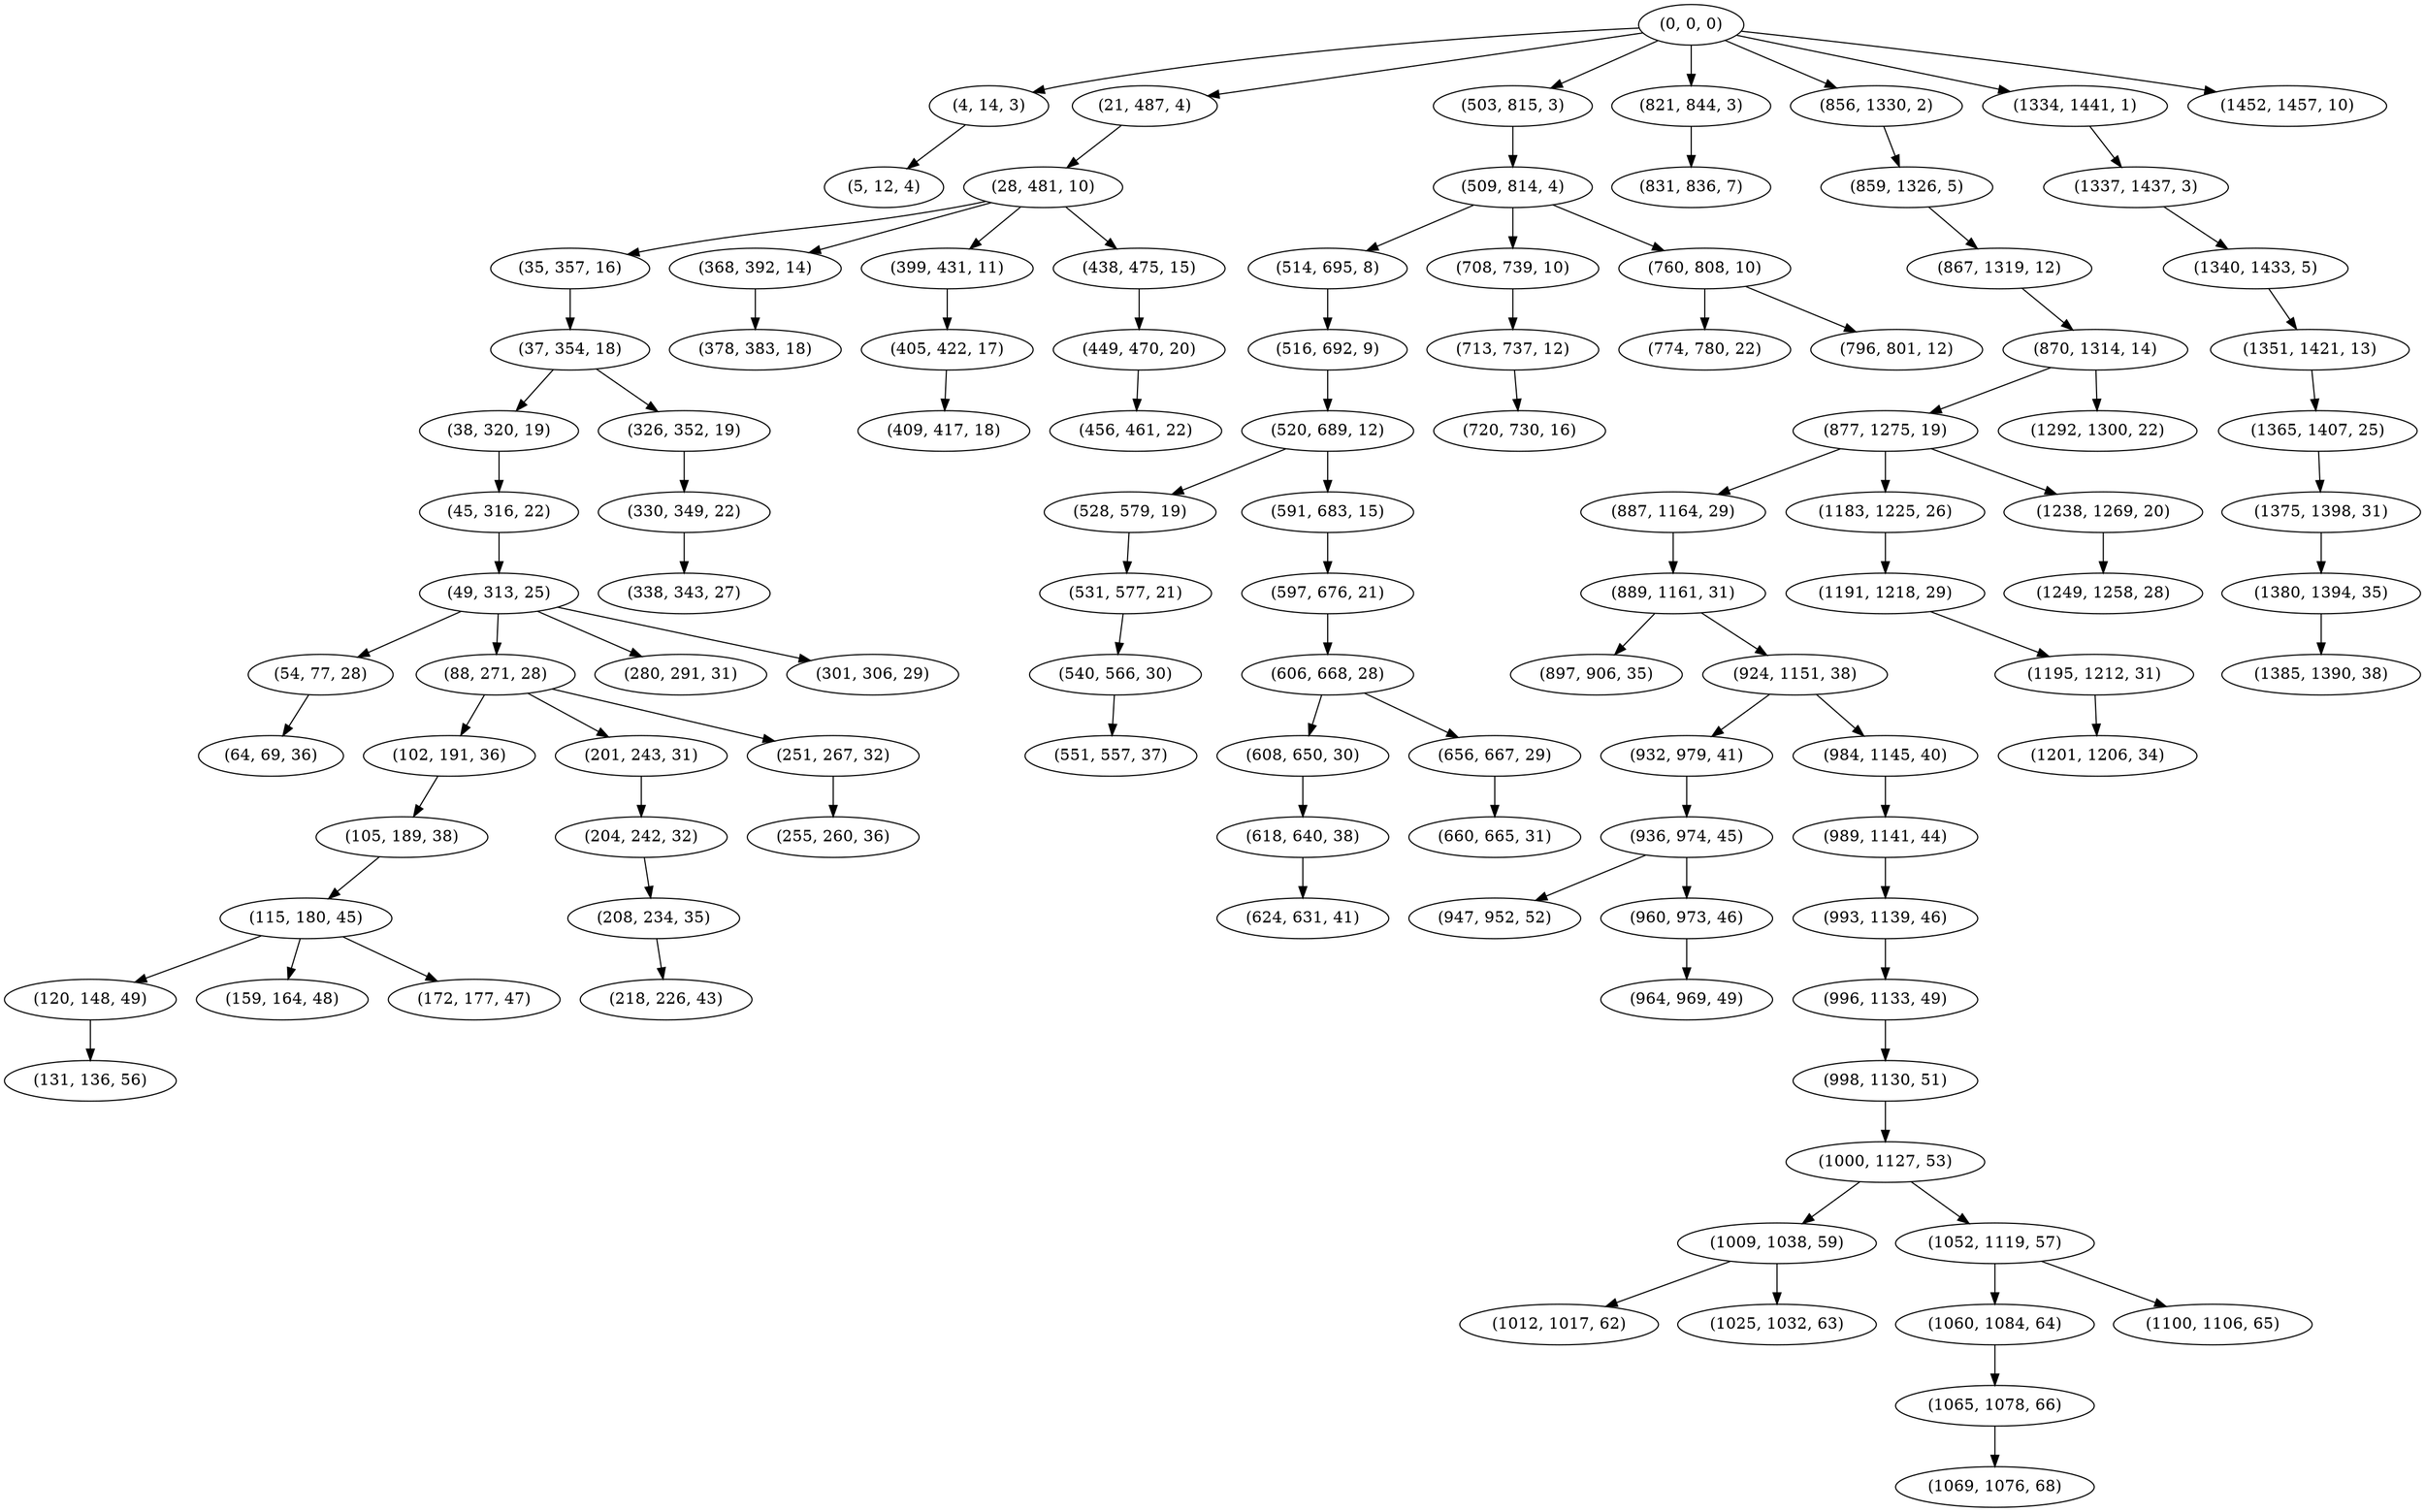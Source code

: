 digraph tree {
    "(0, 0, 0)";
    "(4, 14, 3)";
    "(5, 12, 4)";
    "(21, 487, 4)";
    "(28, 481, 10)";
    "(35, 357, 16)";
    "(37, 354, 18)";
    "(38, 320, 19)";
    "(45, 316, 22)";
    "(49, 313, 25)";
    "(54, 77, 28)";
    "(64, 69, 36)";
    "(88, 271, 28)";
    "(102, 191, 36)";
    "(105, 189, 38)";
    "(115, 180, 45)";
    "(120, 148, 49)";
    "(131, 136, 56)";
    "(159, 164, 48)";
    "(172, 177, 47)";
    "(201, 243, 31)";
    "(204, 242, 32)";
    "(208, 234, 35)";
    "(218, 226, 43)";
    "(251, 267, 32)";
    "(255, 260, 36)";
    "(280, 291, 31)";
    "(301, 306, 29)";
    "(326, 352, 19)";
    "(330, 349, 22)";
    "(338, 343, 27)";
    "(368, 392, 14)";
    "(378, 383, 18)";
    "(399, 431, 11)";
    "(405, 422, 17)";
    "(409, 417, 18)";
    "(438, 475, 15)";
    "(449, 470, 20)";
    "(456, 461, 22)";
    "(503, 815, 3)";
    "(509, 814, 4)";
    "(514, 695, 8)";
    "(516, 692, 9)";
    "(520, 689, 12)";
    "(528, 579, 19)";
    "(531, 577, 21)";
    "(540, 566, 30)";
    "(551, 557, 37)";
    "(591, 683, 15)";
    "(597, 676, 21)";
    "(606, 668, 28)";
    "(608, 650, 30)";
    "(618, 640, 38)";
    "(624, 631, 41)";
    "(656, 667, 29)";
    "(660, 665, 31)";
    "(708, 739, 10)";
    "(713, 737, 12)";
    "(720, 730, 16)";
    "(760, 808, 10)";
    "(774, 780, 22)";
    "(796, 801, 12)";
    "(821, 844, 3)";
    "(831, 836, 7)";
    "(856, 1330, 2)";
    "(859, 1326, 5)";
    "(867, 1319, 12)";
    "(870, 1314, 14)";
    "(877, 1275, 19)";
    "(887, 1164, 29)";
    "(889, 1161, 31)";
    "(897, 906, 35)";
    "(924, 1151, 38)";
    "(932, 979, 41)";
    "(936, 974, 45)";
    "(947, 952, 52)";
    "(960, 973, 46)";
    "(964, 969, 49)";
    "(984, 1145, 40)";
    "(989, 1141, 44)";
    "(993, 1139, 46)";
    "(996, 1133, 49)";
    "(998, 1130, 51)";
    "(1000, 1127, 53)";
    "(1009, 1038, 59)";
    "(1012, 1017, 62)";
    "(1025, 1032, 63)";
    "(1052, 1119, 57)";
    "(1060, 1084, 64)";
    "(1065, 1078, 66)";
    "(1069, 1076, 68)";
    "(1100, 1106, 65)";
    "(1183, 1225, 26)";
    "(1191, 1218, 29)";
    "(1195, 1212, 31)";
    "(1201, 1206, 34)";
    "(1238, 1269, 20)";
    "(1249, 1258, 28)";
    "(1292, 1300, 22)";
    "(1334, 1441, 1)";
    "(1337, 1437, 3)";
    "(1340, 1433, 5)";
    "(1351, 1421, 13)";
    "(1365, 1407, 25)";
    "(1375, 1398, 31)";
    "(1380, 1394, 35)";
    "(1385, 1390, 38)";
    "(1452, 1457, 10)";
    "(0, 0, 0)" -> "(4, 14, 3)";
    "(0, 0, 0)" -> "(21, 487, 4)";
    "(0, 0, 0)" -> "(503, 815, 3)";
    "(0, 0, 0)" -> "(821, 844, 3)";
    "(0, 0, 0)" -> "(856, 1330, 2)";
    "(0, 0, 0)" -> "(1334, 1441, 1)";
    "(0, 0, 0)" -> "(1452, 1457, 10)";
    "(4, 14, 3)" -> "(5, 12, 4)";
    "(21, 487, 4)" -> "(28, 481, 10)";
    "(28, 481, 10)" -> "(35, 357, 16)";
    "(28, 481, 10)" -> "(368, 392, 14)";
    "(28, 481, 10)" -> "(399, 431, 11)";
    "(28, 481, 10)" -> "(438, 475, 15)";
    "(35, 357, 16)" -> "(37, 354, 18)";
    "(37, 354, 18)" -> "(38, 320, 19)";
    "(37, 354, 18)" -> "(326, 352, 19)";
    "(38, 320, 19)" -> "(45, 316, 22)";
    "(45, 316, 22)" -> "(49, 313, 25)";
    "(49, 313, 25)" -> "(54, 77, 28)";
    "(49, 313, 25)" -> "(88, 271, 28)";
    "(49, 313, 25)" -> "(280, 291, 31)";
    "(49, 313, 25)" -> "(301, 306, 29)";
    "(54, 77, 28)" -> "(64, 69, 36)";
    "(88, 271, 28)" -> "(102, 191, 36)";
    "(88, 271, 28)" -> "(201, 243, 31)";
    "(88, 271, 28)" -> "(251, 267, 32)";
    "(102, 191, 36)" -> "(105, 189, 38)";
    "(105, 189, 38)" -> "(115, 180, 45)";
    "(115, 180, 45)" -> "(120, 148, 49)";
    "(115, 180, 45)" -> "(159, 164, 48)";
    "(115, 180, 45)" -> "(172, 177, 47)";
    "(120, 148, 49)" -> "(131, 136, 56)";
    "(201, 243, 31)" -> "(204, 242, 32)";
    "(204, 242, 32)" -> "(208, 234, 35)";
    "(208, 234, 35)" -> "(218, 226, 43)";
    "(251, 267, 32)" -> "(255, 260, 36)";
    "(326, 352, 19)" -> "(330, 349, 22)";
    "(330, 349, 22)" -> "(338, 343, 27)";
    "(368, 392, 14)" -> "(378, 383, 18)";
    "(399, 431, 11)" -> "(405, 422, 17)";
    "(405, 422, 17)" -> "(409, 417, 18)";
    "(438, 475, 15)" -> "(449, 470, 20)";
    "(449, 470, 20)" -> "(456, 461, 22)";
    "(503, 815, 3)" -> "(509, 814, 4)";
    "(509, 814, 4)" -> "(514, 695, 8)";
    "(509, 814, 4)" -> "(708, 739, 10)";
    "(509, 814, 4)" -> "(760, 808, 10)";
    "(514, 695, 8)" -> "(516, 692, 9)";
    "(516, 692, 9)" -> "(520, 689, 12)";
    "(520, 689, 12)" -> "(528, 579, 19)";
    "(520, 689, 12)" -> "(591, 683, 15)";
    "(528, 579, 19)" -> "(531, 577, 21)";
    "(531, 577, 21)" -> "(540, 566, 30)";
    "(540, 566, 30)" -> "(551, 557, 37)";
    "(591, 683, 15)" -> "(597, 676, 21)";
    "(597, 676, 21)" -> "(606, 668, 28)";
    "(606, 668, 28)" -> "(608, 650, 30)";
    "(606, 668, 28)" -> "(656, 667, 29)";
    "(608, 650, 30)" -> "(618, 640, 38)";
    "(618, 640, 38)" -> "(624, 631, 41)";
    "(656, 667, 29)" -> "(660, 665, 31)";
    "(708, 739, 10)" -> "(713, 737, 12)";
    "(713, 737, 12)" -> "(720, 730, 16)";
    "(760, 808, 10)" -> "(774, 780, 22)";
    "(760, 808, 10)" -> "(796, 801, 12)";
    "(821, 844, 3)" -> "(831, 836, 7)";
    "(856, 1330, 2)" -> "(859, 1326, 5)";
    "(859, 1326, 5)" -> "(867, 1319, 12)";
    "(867, 1319, 12)" -> "(870, 1314, 14)";
    "(870, 1314, 14)" -> "(877, 1275, 19)";
    "(870, 1314, 14)" -> "(1292, 1300, 22)";
    "(877, 1275, 19)" -> "(887, 1164, 29)";
    "(877, 1275, 19)" -> "(1183, 1225, 26)";
    "(877, 1275, 19)" -> "(1238, 1269, 20)";
    "(887, 1164, 29)" -> "(889, 1161, 31)";
    "(889, 1161, 31)" -> "(897, 906, 35)";
    "(889, 1161, 31)" -> "(924, 1151, 38)";
    "(924, 1151, 38)" -> "(932, 979, 41)";
    "(924, 1151, 38)" -> "(984, 1145, 40)";
    "(932, 979, 41)" -> "(936, 974, 45)";
    "(936, 974, 45)" -> "(947, 952, 52)";
    "(936, 974, 45)" -> "(960, 973, 46)";
    "(960, 973, 46)" -> "(964, 969, 49)";
    "(984, 1145, 40)" -> "(989, 1141, 44)";
    "(989, 1141, 44)" -> "(993, 1139, 46)";
    "(993, 1139, 46)" -> "(996, 1133, 49)";
    "(996, 1133, 49)" -> "(998, 1130, 51)";
    "(998, 1130, 51)" -> "(1000, 1127, 53)";
    "(1000, 1127, 53)" -> "(1009, 1038, 59)";
    "(1000, 1127, 53)" -> "(1052, 1119, 57)";
    "(1009, 1038, 59)" -> "(1012, 1017, 62)";
    "(1009, 1038, 59)" -> "(1025, 1032, 63)";
    "(1052, 1119, 57)" -> "(1060, 1084, 64)";
    "(1052, 1119, 57)" -> "(1100, 1106, 65)";
    "(1060, 1084, 64)" -> "(1065, 1078, 66)";
    "(1065, 1078, 66)" -> "(1069, 1076, 68)";
    "(1183, 1225, 26)" -> "(1191, 1218, 29)";
    "(1191, 1218, 29)" -> "(1195, 1212, 31)";
    "(1195, 1212, 31)" -> "(1201, 1206, 34)";
    "(1238, 1269, 20)" -> "(1249, 1258, 28)";
    "(1334, 1441, 1)" -> "(1337, 1437, 3)";
    "(1337, 1437, 3)" -> "(1340, 1433, 5)";
    "(1340, 1433, 5)" -> "(1351, 1421, 13)";
    "(1351, 1421, 13)" -> "(1365, 1407, 25)";
    "(1365, 1407, 25)" -> "(1375, 1398, 31)";
    "(1375, 1398, 31)" -> "(1380, 1394, 35)";
    "(1380, 1394, 35)" -> "(1385, 1390, 38)";
}
